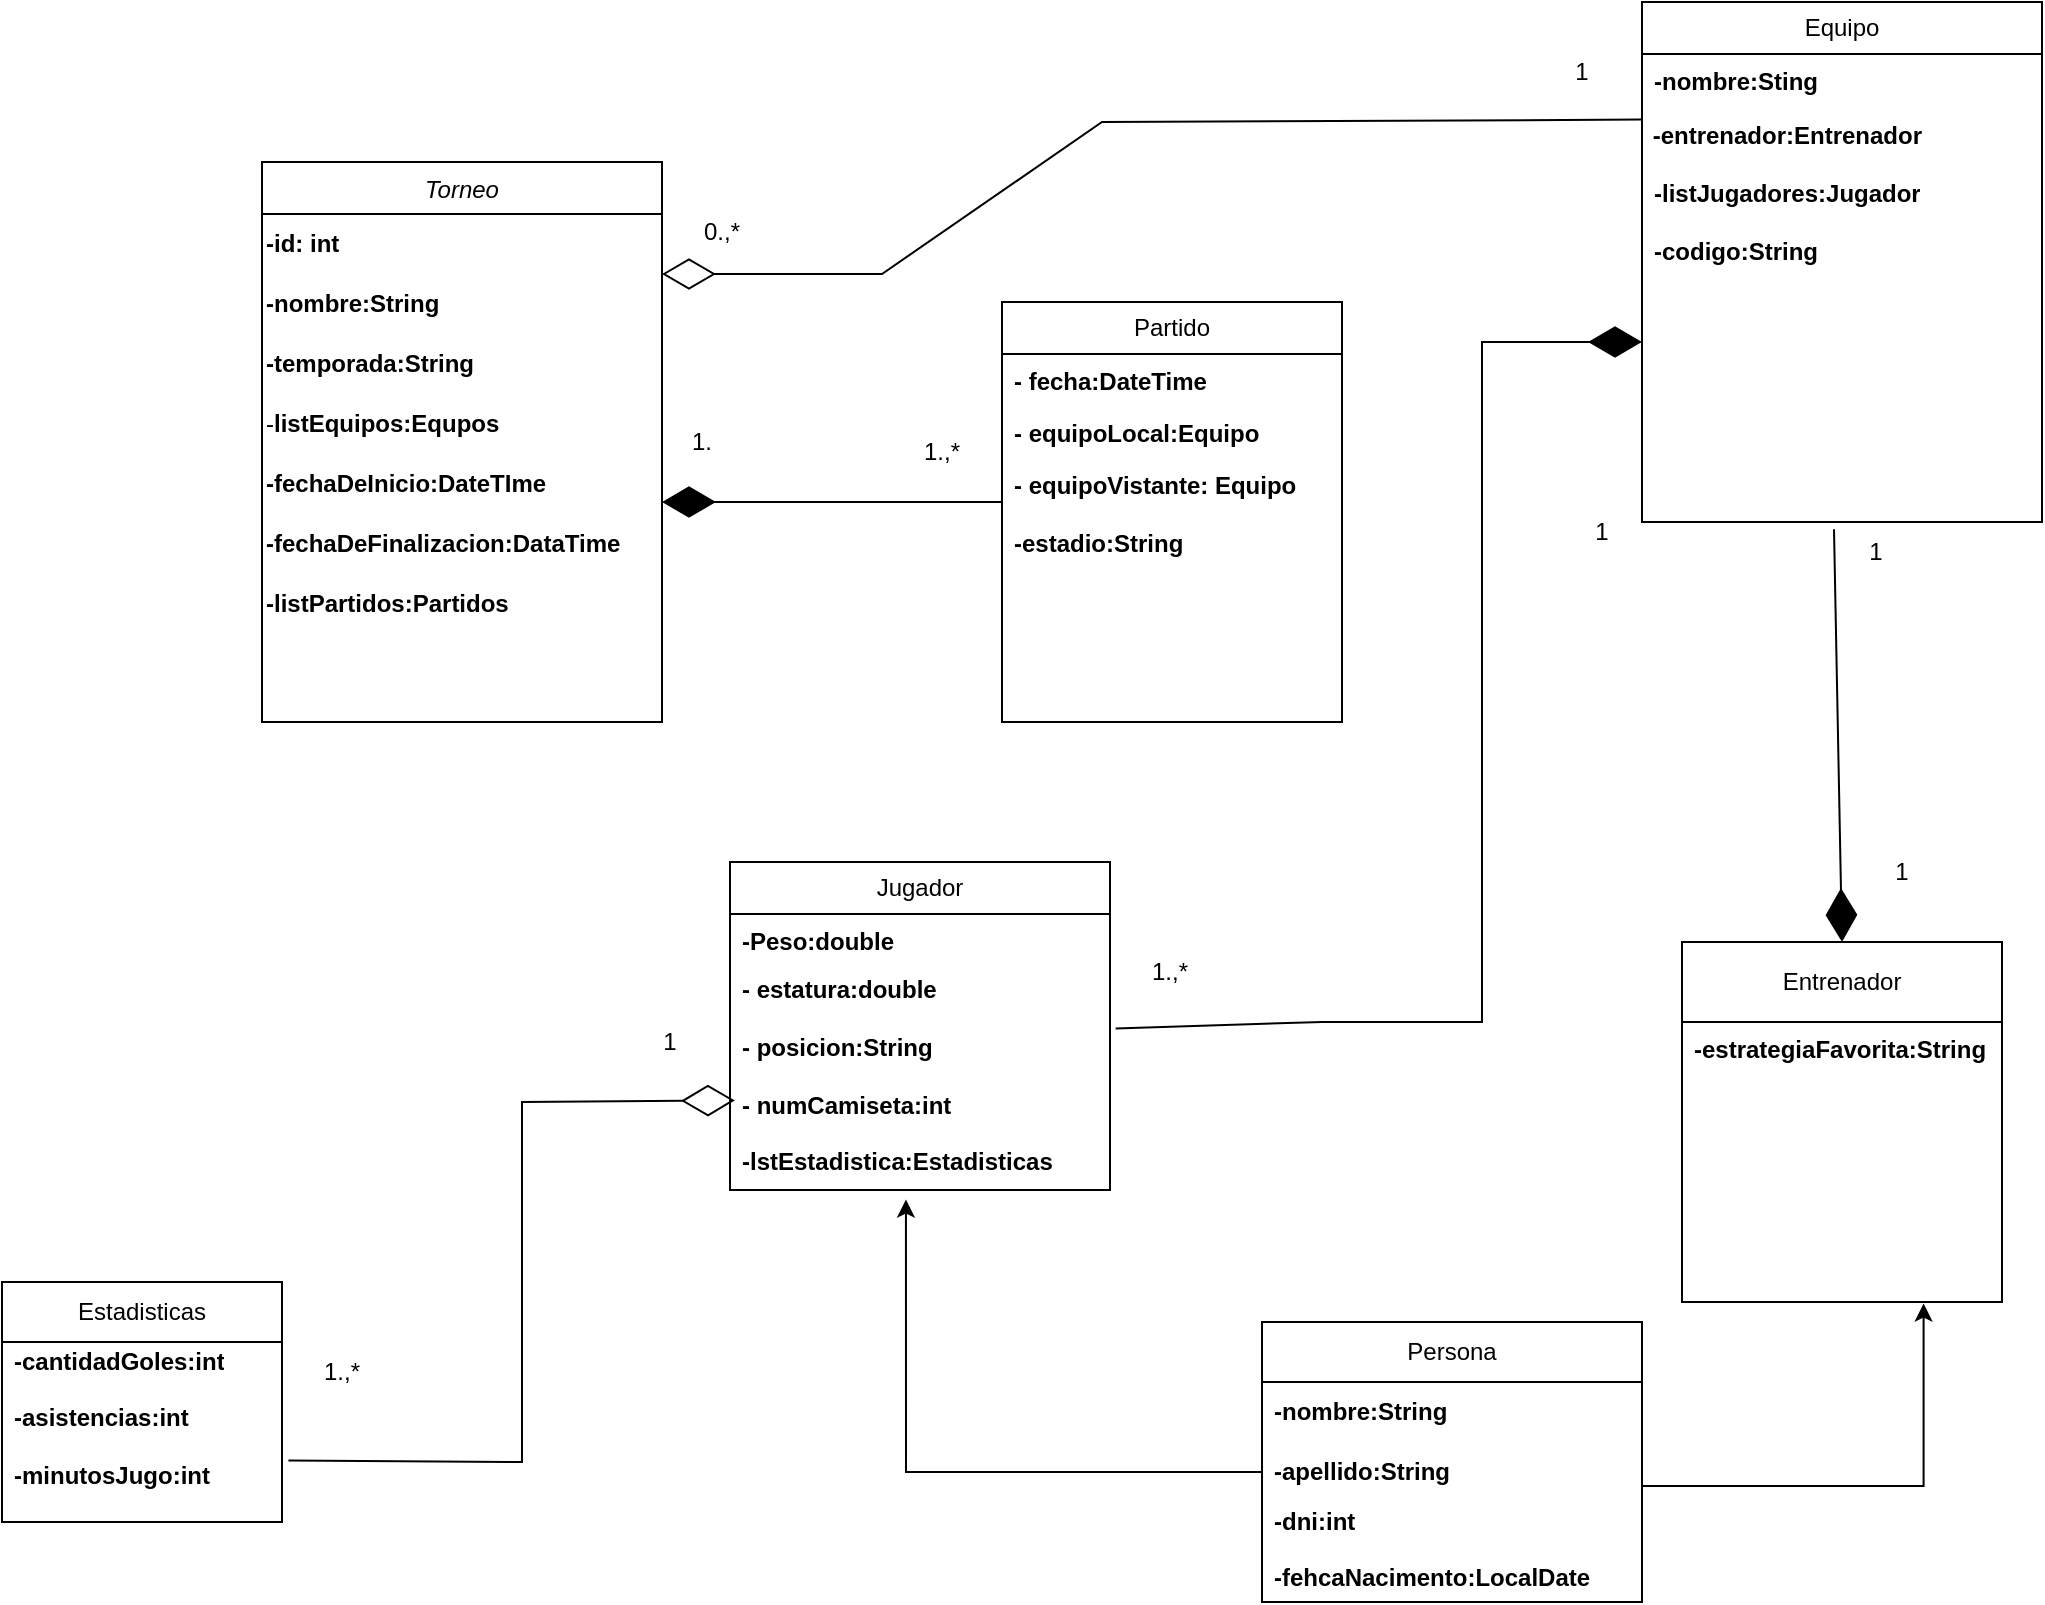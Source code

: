 <mxfile version="28.2.0">
  <diagram id="C5RBs43oDa-KdzZeNtuy" name="Page-1">
    <mxGraphModel dx="2108" dy="1731" grid="1" gridSize="10" guides="1" tooltips="1" connect="1" arrows="1" fold="1" page="1" pageScale="1" pageWidth="827" pageHeight="1169" math="0" shadow="0">
      <root>
        <mxCell id="WIyWlLk6GJQsqaUBKTNV-0" />
        <mxCell id="WIyWlLk6GJQsqaUBKTNV-1" parent="WIyWlLk6GJQsqaUBKTNV-0" />
        <mxCell id="zkfFHV4jXpPFQw0GAbJ--0" value="Torneo" style="swimlane;fontStyle=2;align=center;verticalAlign=top;childLayout=stackLayout;horizontal=1;startSize=26;horizontalStack=0;resizeParent=1;resizeLast=0;collapsible=1;marginBottom=0;rounded=0;shadow=0;strokeWidth=1;" parent="WIyWlLk6GJQsqaUBKTNV-1" vertex="1">
          <mxGeometry x="-10" y="-70" width="200" height="280" as="geometry">
            <mxRectangle x="220" y="120" width="160" height="26" as="alternateBounds" />
          </mxGeometry>
        </mxCell>
        <mxCell id="wO4Pn6NPAxwfdwNjkspb-6" value="&lt;b&gt;-id: int&lt;/b&gt;" style="text;html=1;align=left;verticalAlign=middle;resizable=0;points=[];autosize=1;strokeColor=none;fillColor=none;" parent="zkfFHV4jXpPFQw0GAbJ--0" vertex="1">
          <mxGeometry y="26" width="200" height="30" as="geometry" />
        </mxCell>
        <mxCell id="wO4Pn6NPAxwfdwNjkspb-7" value="&lt;b&gt;-nombre:String&lt;/b&gt;" style="text;html=1;align=left;verticalAlign=middle;resizable=0;points=[];autosize=1;strokeColor=none;fillColor=none;" parent="zkfFHV4jXpPFQw0GAbJ--0" vertex="1">
          <mxGeometry y="56" width="200" height="30" as="geometry" />
        </mxCell>
        <mxCell id="wO4Pn6NPAxwfdwNjkspb-9" value="&lt;b&gt;-temporada:String&lt;/b&gt;" style="text;html=1;align=left;verticalAlign=middle;resizable=0;points=[];autosize=1;strokeColor=none;fillColor=none;" parent="zkfFHV4jXpPFQw0GAbJ--0" vertex="1">
          <mxGeometry y="86" width="200" height="30" as="geometry" />
        </mxCell>
        <mxCell id="wO4Pn6NPAxwfdwNjkspb-11" value="-&lt;b&gt;listEquipos:Equpos&lt;/b&gt;" style="text;html=1;align=left;verticalAlign=middle;resizable=0;points=[];autosize=1;strokeColor=none;fillColor=none;" parent="zkfFHV4jXpPFQw0GAbJ--0" vertex="1">
          <mxGeometry y="116" width="200" height="30" as="geometry" />
        </mxCell>
        <mxCell id="wO4Pn6NPAxwfdwNjkspb-12" value="&lt;b&gt;-fechaDeInicio:DateTIme&lt;/b&gt;" style="text;html=1;align=left;verticalAlign=middle;resizable=0;points=[];autosize=1;strokeColor=none;fillColor=none;" parent="zkfFHV4jXpPFQw0GAbJ--0" vertex="1">
          <mxGeometry y="146" width="200" height="30" as="geometry" />
        </mxCell>
        <mxCell id="wO4Pn6NPAxwfdwNjkspb-14" value="&lt;b&gt;-fechaDeFinalizacion:DataTime&lt;/b&gt;" style="text;html=1;align=left;verticalAlign=middle;resizable=0;points=[];autosize=1;strokeColor=none;fillColor=none;" parent="zkfFHV4jXpPFQw0GAbJ--0" vertex="1">
          <mxGeometry y="176" width="200" height="30" as="geometry" />
        </mxCell>
        <mxCell id="dJcBfUDihJABM5Fg8Se6-5" value="&lt;b&gt;-listPartidos:Partidos&lt;/b&gt;" style="text;html=1;align=left;verticalAlign=middle;resizable=0;points=[];autosize=1;strokeColor=none;fillColor=none;" vertex="1" parent="zkfFHV4jXpPFQw0GAbJ--0">
          <mxGeometry y="206" width="200" height="30" as="geometry" />
        </mxCell>
        <mxCell id="wO4Pn6NPAxwfdwNjkspb-15" value="Equipo" style="swimlane;fontStyle=0;childLayout=stackLayout;horizontal=1;startSize=26;fillColor=none;horizontalStack=0;resizeParent=1;resizeParentMax=0;resizeLast=0;collapsible=1;marginBottom=0;whiteSpace=wrap;html=1;" parent="WIyWlLk6GJQsqaUBKTNV-1" vertex="1">
          <mxGeometry x="680" y="-150" width="200" height="260" as="geometry" />
        </mxCell>
        <mxCell id="wO4Pn6NPAxwfdwNjkspb-16" value="&lt;b&gt;-nombre:Sting&lt;/b&gt;&lt;div&gt;&lt;b&gt;&lt;br&gt;&lt;/b&gt;&lt;/div&gt;&lt;div&gt;&lt;b&gt;&lt;br&gt;&lt;/b&gt;&lt;/div&gt;&lt;div&gt;&lt;b&gt;&lt;br&gt;&lt;/b&gt;&lt;/div&gt;&lt;div&gt;&lt;b&gt;&lt;br&gt;&lt;/b&gt;&lt;/div&gt;&lt;div&gt;&lt;b&gt;&lt;br&gt;&lt;/b&gt;&lt;/div&gt;&lt;div&gt;&lt;b&gt;-codigo:String&lt;/b&gt;&lt;/div&gt;" style="text;strokeColor=none;fillColor=none;align=left;verticalAlign=top;spacingLeft=4;spacingRight=4;overflow=hidden;rotatable=0;points=[[0,0.5],[1,0.5]];portConstraint=eastwest;whiteSpace=wrap;html=1;" parent="wO4Pn6NPAxwfdwNjkspb-15" vertex="1">
          <mxGeometry y="26" width="200" height="26" as="geometry" />
        </mxCell>
        <mxCell id="wO4Pn6NPAxwfdwNjkspb-25" value="&lt;b&gt;&amp;nbsp;-entrenador:Entrenador&lt;/b&gt;" style="text;html=1;align=left;verticalAlign=middle;resizable=0;points=[];autosize=1;strokeColor=none;fillColor=none;" parent="wO4Pn6NPAxwfdwNjkspb-15" vertex="1">
          <mxGeometry y="52" width="200" height="30" as="geometry" />
        </mxCell>
        <mxCell id="wO4Pn6NPAxwfdwNjkspb-17" value="&lt;div&gt;&lt;b&gt;-listJugadores:Jugador&lt;/b&gt;&lt;/div&gt;&lt;div&gt;&lt;b&gt;&lt;br&gt;&lt;/b&gt;&lt;/div&gt;&lt;div&gt;&lt;b&gt;-codigo:String&amp;nbsp;&lt;/b&gt;&lt;/div&gt;" style="text;strokeColor=none;fillColor=none;align=left;verticalAlign=top;spacingLeft=4;spacingRight=4;overflow=hidden;rotatable=0;points=[[0,0.5],[1,0.5]];portConstraint=eastwest;whiteSpace=wrap;html=1;" parent="wO4Pn6NPAxwfdwNjkspb-15" vertex="1">
          <mxGeometry y="82" width="200" height="178" as="geometry" />
        </mxCell>
        <mxCell id="wO4Pn6NPAxwfdwNjkspb-26" value="Jugador" style="swimlane;fontStyle=0;childLayout=stackLayout;horizontal=1;startSize=26;fillColor=none;horizontalStack=0;resizeParent=1;resizeParentMax=0;resizeLast=0;collapsible=1;marginBottom=0;whiteSpace=wrap;html=1;" parent="WIyWlLk6GJQsqaUBKTNV-1" vertex="1">
          <mxGeometry x="224" y="280" width="190" height="164" as="geometry" />
        </mxCell>
        <mxCell id="wO4Pn6NPAxwfdwNjkspb-27" value="&lt;b&gt;-Peso:double&lt;/b&gt;" style="text;strokeColor=none;fillColor=none;align=left;verticalAlign=top;spacingLeft=4;spacingRight=4;overflow=hidden;rotatable=0;points=[[0,0.5],[1,0.5]];portConstraint=eastwest;whiteSpace=wrap;html=1;" parent="wO4Pn6NPAxwfdwNjkspb-26" vertex="1">
          <mxGeometry y="26" width="190" height="24" as="geometry" />
        </mxCell>
        <mxCell id="wO4Pn6NPAxwfdwNjkspb-29" value="&lt;div&gt;&lt;div&gt;&lt;b style=&quot;background-color: transparent; color: light-dark(rgb(0, 0, 0), rgb(255, 255, 255));&quot;&gt;- estatura:double&lt;/b&gt;&lt;/div&gt;&lt;/div&gt;&lt;div&gt;&lt;b&gt;&lt;br&gt;&lt;/b&gt;&lt;/div&gt;&lt;div&gt;&lt;b&gt;- posicion:String&lt;/b&gt;&lt;/div&gt;&lt;div&gt;&lt;b&gt;&lt;br&gt;&lt;/b&gt;&lt;/div&gt;&lt;div&gt;&lt;b&gt;- numCamiseta:int&lt;/b&gt;&lt;/div&gt;&lt;div&gt;&lt;b&gt;&lt;br&gt;&lt;/b&gt;&lt;/div&gt;&lt;div&gt;&lt;b&gt;-lstEstadistica:Estadisticas&lt;/b&gt;&lt;/div&gt;" style="text;strokeColor=none;fillColor=none;align=left;verticalAlign=top;spacingLeft=4;spacingRight=4;overflow=hidden;rotatable=0;points=[[0,0.5],[1,0.5]];portConstraint=eastwest;whiteSpace=wrap;html=1;" parent="wO4Pn6NPAxwfdwNjkspb-26" vertex="1">
          <mxGeometry y="50" width="190" height="114" as="geometry" />
        </mxCell>
        <mxCell id="wO4Pn6NPAxwfdwNjkspb-30" value="Entrenador" style="swimlane;fontStyle=0;childLayout=stackLayout;horizontal=1;startSize=40;fillColor=none;horizontalStack=0;resizeParent=1;resizeParentMax=0;resizeLast=0;collapsible=1;marginBottom=0;whiteSpace=wrap;html=1;" parent="WIyWlLk6GJQsqaUBKTNV-1" vertex="1">
          <mxGeometry x="700" y="320" width="160" height="180" as="geometry" />
        </mxCell>
        <mxCell id="wO4Pn6NPAxwfdwNjkspb-31" value="&lt;div&gt;&lt;div&gt;&lt;b&gt;-estrategiaFavorita:String&lt;/b&gt;&lt;/div&gt;&lt;/div&gt;" style="text;strokeColor=none;fillColor=none;align=left;verticalAlign=top;spacingLeft=4;spacingRight=4;overflow=hidden;rotatable=0;points=[[0,0.5],[1,0.5]];portConstraint=eastwest;whiteSpace=wrap;html=1;" parent="wO4Pn6NPAxwfdwNjkspb-30" vertex="1">
          <mxGeometry y="40" width="160" height="70" as="geometry" />
        </mxCell>
        <mxCell id="wO4Pn6NPAxwfdwNjkspb-32" value="&lt;div&gt;&lt;br&gt;&lt;/div&gt;&lt;div&gt;&lt;br&gt;&lt;/div&gt;" style="text;strokeColor=none;fillColor=none;align=left;verticalAlign=top;spacingLeft=4;spacingRight=4;overflow=hidden;rotatable=0;points=[[0,0.5],[1,0.5]];portConstraint=eastwest;whiteSpace=wrap;html=1;" parent="wO4Pn6NPAxwfdwNjkspb-30" vertex="1">
          <mxGeometry y="110" width="160" height="70" as="geometry" />
        </mxCell>
        <mxCell id="wO4Pn6NPAxwfdwNjkspb-33" value="&lt;div&gt;&lt;div&gt;&lt;br&gt;&lt;/div&gt;&lt;/div&gt;" style="text;strokeColor=none;fillColor=none;align=left;verticalAlign=top;spacingLeft=4;spacingRight=4;overflow=hidden;rotatable=0;points=[[0,0.5],[1,0.5]];portConstraint=eastwest;whiteSpace=wrap;html=1;" parent="wO4Pn6NPAxwfdwNjkspb-30" vertex="1">
          <mxGeometry y="180" width="160" as="geometry" />
        </mxCell>
        <mxCell id="wO4Pn6NPAxwfdwNjkspb-37" value="Partido" style="swimlane;fontStyle=0;childLayout=stackLayout;horizontal=1;startSize=26;fillColor=none;horizontalStack=0;resizeParent=1;resizeParentMax=0;resizeLast=0;collapsible=1;marginBottom=0;whiteSpace=wrap;html=1;" parent="WIyWlLk6GJQsqaUBKTNV-1" vertex="1">
          <mxGeometry x="360" width="170" height="210" as="geometry" />
        </mxCell>
        <mxCell id="wO4Pn6NPAxwfdwNjkspb-38" value="&lt;b&gt;- fecha:DateTime&lt;/b&gt;" style="text;strokeColor=none;fillColor=none;align=left;verticalAlign=top;spacingLeft=4;spacingRight=4;overflow=hidden;rotatable=0;points=[[0,0.5],[1,0.5]];portConstraint=eastwest;whiteSpace=wrap;html=1;" parent="wO4Pn6NPAxwfdwNjkspb-37" vertex="1">
          <mxGeometry y="26" width="170" height="26" as="geometry" />
        </mxCell>
        <mxCell id="wO4Pn6NPAxwfdwNjkspb-39" value="&lt;b&gt;- equipoLocal:Equipo&lt;/b&gt;&lt;div&gt;&lt;b&gt;&lt;br&gt;&lt;/b&gt;&lt;/div&gt;&lt;div&gt;&lt;b&gt;||&lt;/b&gt;&lt;/div&gt;" style="text;strokeColor=none;fillColor=none;align=left;verticalAlign=top;spacingLeft=4;spacingRight=4;overflow=hidden;rotatable=0;points=[[0,0.5],[1,0.5]];portConstraint=eastwest;whiteSpace=wrap;html=1;" parent="wO4Pn6NPAxwfdwNjkspb-37" vertex="1">
          <mxGeometry y="52" width="170" height="26" as="geometry" />
        </mxCell>
        <mxCell id="wO4Pn6NPAxwfdwNjkspb-40" value="&lt;b&gt;- equipoVistante: Equipo&lt;/b&gt;&lt;div&gt;&lt;br&gt;&lt;/div&gt;&lt;div&gt;&lt;b&gt;-estadio:String&lt;/b&gt;&lt;/div&gt;&lt;div&gt;&lt;br&gt;&lt;/div&gt;&lt;div&gt;&lt;br&gt;&lt;/div&gt;&lt;div&gt;&lt;br&gt;&lt;/div&gt;&lt;div&gt;&lt;br&gt;&lt;/div&gt;" style="text;strokeColor=none;fillColor=none;align=left;verticalAlign=top;spacingLeft=4;spacingRight=4;overflow=hidden;rotatable=0;points=[[0,0.5],[1,0.5]];portConstraint=eastwest;whiteSpace=wrap;html=1;" parent="wO4Pn6NPAxwfdwNjkspb-37" vertex="1">
          <mxGeometry y="78" width="170" height="132" as="geometry" />
        </mxCell>
        <mxCell id="wO4Pn6NPAxwfdwNjkspb-56" value="0.,*" style="text;html=1;align=center;verticalAlign=middle;whiteSpace=wrap;rounded=0;" parent="WIyWlLk6GJQsqaUBKTNV-1" vertex="1">
          <mxGeometry x="190" y="-50" width="60" height="30" as="geometry" />
        </mxCell>
        <mxCell id="wO4Pn6NPAxwfdwNjkspb-58" value="1" style="text;html=1;align=center;verticalAlign=middle;whiteSpace=wrap;rounded=0;" parent="WIyWlLk6GJQsqaUBKTNV-1" vertex="1">
          <mxGeometry x="620" y="-130" width="60" height="30" as="geometry" />
        </mxCell>
        <mxCell id="wO4Pn6NPAxwfdwNjkspb-61" value="1." style="text;html=1;align=center;verticalAlign=middle;whiteSpace=wrap;rounded=0;" parent="WIyWlLk6GJQsqaUBKTNV-1" vertex="1">
          <mxGeometry x="180" y="55" width="60" height="30" as="geometry" />
        </mxCell>
        <mxCell id="wO4Pn6NPAxwfdwNjkspb-67" value="1" style="text;html=1;align=center;verticalAlign=middle;whiteSpace=wrap;rounded=0;" parent="WIyWlLk6GJQsqaUBKTNV-1" vertex="1">
          <mxGeometry x="630" y="100" width="60" height="30" as="geometry" />
        </mxCell>
        <mxCell id="wO4Pn6NPAxwfdwNjkspb-74" value="1" style="text;html=1;align=center;verticalAlign=middle;whiteSpace=wrap;rounded=0;" parent="WIyWlLk6GJQsqaUBKTNV-1" vertex="1">
          <mxGeometry x="780" y="270" width="60" height="30" as="geometry" />
        </mxCell>
        <mxCell id="wO4Pn6NPAxwfdwNjkspb-76" value="1" style="text;html=1;align=center;verticalAlign=middle;whiteSpace=wrap;rounded=0;" parent="WIyWlLk6GJQsqaUBKTNV-1" vertex="1">
          <mxGeometry x="767" y="110" width="60" height="30" as="geometry" />
        </mxCell>
        <mxCell id="wO4Pn6NPAxwfdwNjkspb-69" value="" style="endArrow=diamondThin;endFill=0;endSize=24;html=1;rounded=0;exitX=0;exitY=0.227;exitDx=0;exitDy=0;exitPerimeter=0;" parent="WIyWlLk6GJQsqaUBKTNV-1" source="wO4Pn6NPAxwfdwNjkspb-25" edge="1">
          <mxGeometry width="160" relative="1" as="geometry">
            <mxPoint x="680" y="-128" as="sourcePoint" />
            <mxPoint x="190" y="-14" as="targetPoint" />
            <Array as="points">
              <mxPoint x="410" y="-90" />
              <mxPoint x="300" y="-14" />
            </Array>
          </mxGeometry>
        </mxCell>
        <mxCell id="XtKnO-VbN_krBFasiwSY-2" value="1.,*" style="text;html=1;align=center;verticalAlign=middle;whiteSpace=wrap;rounded=0;" parent="WIyWlLk6GJQsqaUBKTNV-1" vertex="1">
          <mxGeometry x="300" y="60" width="60" height="30" as="geometry" />
        </mxCell>
        <mxCell id="F7hK71Qs3mChcDKQDE-1-0" value="Estadisticas" style="swimlane;fontStyle=0;childLayout=stackLayout;horizontal=1;startSize=30;horizontalStack=0;resizeParent=1;resizeParentMax=0;resizeLast=0;collapsible=1;marginBottom=0;whiteSpace=wrap;html=1;" parent="WIyWlLk6GJQsqaUBKTNV-1" vertex="1">
          <mxGeometry x="-140" y="490" width="140" height="120" as="geometry" />
        </mxCell>
        <mxCell id="F7hK71Qs3mChcDKQDE-1-2" value="&lt;b&gt;-cantidadGoles:int&lt;/b&gt;&lt;div&gt;&lt;b&gt;&lt;br&gt;&lt;/b&gt;&lt;/div&gt;&lt;div&gt;&lt;b&gt;-asistencias:int&lt;/b&gt;&lt;/div&gt;&lt;div&gt;&lt;b style=&quot;background-color: transparent; color: light-dark(rgb(0, 0, 0), rgb(255, 255, 255));&quot;&gt;&lt;br&gt;&lt;/b&gt;&lt;/div&gt;&lt;div&gt;&lt;b style=&quot;background-color: transparent; color: light-dark(rgb(0, 0, 0), rgb(255, 255, 255));&quot;&gt;-minutosJugo:int&lt;/b&gt;&lt;/div&gt;&lt;div&gt;&lt;div&gt;&lt;br&gt;&lt;/div&gt;&lt;/div&gt;" style="text;strokeColor=none;fillColor=none;align=left;verticalAlign=middle;spacingLeft=4;spacingRight=4;overflow=hidden;points=[[0,0.5],[1,0.5]];portConstraint=eastwest;rotatable=0;whiteSpace=wrap;html=1;" parent="F7hK71Qs3mChcDKQDE-1-0" vertex="1">
          <mxGeometry y="30" width="140" height="90" as="geometry" />
        </mxCell>
        <mxCell id="F7hK71Qs3mChcDKQDE-1-3" value="&lt;div&gt;&lt;br&gt;&lt;/div&gt;" style="text;strokeColor=none;fillColor=none;align=left;verticalAlign=middle;spacingLeft=4;spacingRight=4;overflow=hidden;points=[[0,0.5],[1,0.5]];portConstraint=eastwest;rotatable=0;whiteSpace=wrap;html=1;" parent="F7hK71Qs3mChcDKQDE-1-0" vertex="1">
          <mxGeometry y="120" width="140" as="geometry" />
        </mxCell>
        <mxCell id="F7hK71Qs3mChcDKQDE-1-8" value="1" style="text;html=1;align=center;verticalAlign=middle;whiteSpace=wrap;rounded=0;" parent="WIyWlLk6GJQsqaUBKTNV-1" vertex="1">
          <mxGeometry x="164" y="350" width="60" height="40" as="geometry" />
        </mxCell>
        <mxCell id="F7hK71Qs3mChcDKQDE-1-9" value="1.,*" style="text;html=1;align=center;verticalAlign=middle;whiteSpace=wrap;rounded=0;" parent="WIyWlLk6GJQsqaUBKTNV-1" vertex="1">
          <mxGeometry x="414" y="320" width="60" height="30" as="geometry" />
        </mxCell>
        <mxCell id="F7hK71Qs3mChcDKQDE-1-12" value="1.,*" style="text;html=1;align=center;verticalAlign=middle;whiteSpace=wrap;rounded=0;" parent="WIyWlLk6GJQsqaUBKTNV-1" vertex="1">
          <mxGeometry y="520" width="60" height="30" as="geometry" />
        </mxCell>
        <mxCell id="dJcBfUDihJABM5Fg8Se6-6" value="Persona" style="swimlane;fontStyle=0;childLayout=stackLayout;horizontal=1;startSize=30;horizontalStack=0;resizeParent=1;resizeParentMax=0;resizeLast=0;collapsible=1;marginBottom=0;whiteSpace=wrap;html=1;" vertex="1" parent="WIyWlLk6GJQsqaUBKTNV-1">
          <mxGeometry x="490" y="510" width="190" height="140" as="geometry" />
        </mxCell>
        <mxCell id="dJcBfUDihJABM5Fg8Se6-7" value="&lt;b&gt;-nombre:String&lt;/b&gt;" style="text;strokeColor=none;fillColor=none;align=left;verticalAlign=middle;spacingLeft=4;spacingRight=4;overflow=hidden;points=[[0,0.5],[1,0.5]];portConstraint=eastwest;rotatable=0;whiteSpace=wrap;html=1;" vertex="1" parent="dJcBfUDihJABM5Fg8Se6-6">
          <mxGeometry y="30" width="190" height="30" as="geometry" />
        </mxCell>
        <mxCell id="dJcBfUDihJABM5Fg8Se6-8" value="&lt;b&gt;-apellido:String&lt;/b&gt;" style="text;strokeColor=none;fillColor=none;align=left;verticalAlign=middle;spacingLeft=4;spacingRight=4;overflow=hidden;points=[[0,0.5],[1,0.5]];portConstraint=eastwest;rotatable=0;whiteSpace=wrap;html=1;" vertex="1" parent="dJcBfUDihJABM5Fg8Se6-6">
          <mxGeometry y="60" width="190" height="30" as="geometry" />
        </mxCell>
        <mxCell id="dJcBfUDihJABM5Fg8Se6-9" value="&lt;b&gt;-dni:int&lt;/b&gt;&lt;div&gt;&lt;b&gt;&lt;br&gt;&lt;/b&gt;&lt;/div&gt;&lt;div&gt;&lt;b&gt;-fehcaNacimento:LocalDate&lt;/b&gt;&lt;/div&gt;&lt;div&gt;&lt;b&gt;&lt;br&gt;&lt;/b&gt;&lt;/div&gt;&lt;div&gt;&lt;b&gt;-&lt;/b&gt;&lt;/div&gt;" style="text;strokeColor=none;fillColor=none;align=left;verticalAlign=middle;spacingLeft=4;spacingRight=4;overflow=hidden;points=[[0,0.5],[1,0.5]];portConstraint=eastwest;rotatable=0;whiteSpace=wrap;html=1;" vertex="1" parent="dJcBfUDihJABM5Fg8Se6-6">
          <mxGeometry y="90" width="190" height="50" as="geometry" />
        </mxCell>
        <mxCell id="dJcBfUDihJABM5Fg8Se6-16" style="edgeStyle=orthogonalEdgeStyle;rounded=0;orthogonalLoop=1;jettySize=auto;html=1;entryX=0.755;entryY=1.011;entryDx=0;entryDy=0;entryPerimeter=0;" edge="1" parent="WIyWlLk6GJQsqaUBKTNV-1" target="wO4Pn6NPAxwfdwNjkspb-32">
          <mxGeometry relative="1" as="geometry">
            <mxPoint x="680" y="592" as="sourcePoint" />
            <mxPoint x="773.6" y="508.31" as="targetPoint" />
            <Array as="points">
              <mxPoint x="821" y="592" />
            </Array>
          </mxGeometry>
        </mxCell>
        <mxCell id="dJcBfUDihJABM5Fg8Se6-15" style="edgeStyle=orthogonalEdgeStyle;rounded=0;orthogonalLoop=1;jettySize=auto;html=1;entryX=0.463;entryY=1.042;entryDx=0;entryDy=0;entryPerimeter=0;" edge="1" parent="WIyWlLk6GJQsqaUBKTNV-1" source="dJcBfUDihJABM5Fg8Se6-8" target="wO4Pn6NPAxwfdwNjkspb-29">
          <mxGeometry relative="1" as="geometry">
            <mxPoint x="310" y="480" as="targetPoint" />
            <Array as="points">
              <mxPoint x="312" y="585" />
            </Array>
          </mxGeometry>
        </mxCell>
        <mxCell id="dJcBfUDihJABM5Fg8Se6-17" value="" style="endArrow=diamondThin;endFill=1;endSize=24;html=1;rounded=0;" edge="1" parent="WIyWlLk6GJQsqaUBKTNV-1">
          <mxGeometry width="160" relative="1" as="geometry">
            <mxPoint x="360" y="100" as="sourcePoint" />
            <mxPoint x="190" y="100" as="targetPoint" />
            <Array as="points">
              <mxPoint x="270" y="100" />
            </Array>
          </mxGeometry>
        </mxCell>
        <mxCell id="dJcBfUDihJABM5Fg8Se6-18" value="" style="endArrow=diamondThin;endFill=1;endSize=24;html=1;rounded=0;exitX=1.019;exitY=0.6;exitDx=0;exitDy=0;exitPerimeter=0;entryX=0.004;entryY=0.692;entryDx=0;entryDy=0;entryPerimeter=0;" edge="1" parent="WIyWlLk6GJQsqaUBKTNV-1">
          <mxGeometry width="160" relative="1" as="geometry">
            <mxPoint x="416.81" y="363.22" as="sourcePoint" />
            <mxPoint x="680.0" y="19.996" as="targetPoint" />
            <Array as="points">
              <mxPoint x="520" y="360" />
              <mxPoint x="600" y="360" />
              <mxPoint x="600" y="20" />
            </Array>
          </mxGeometry>
        </mxCell>
        <mxCell id="dJcBfUDihJABM5Fg8Se6-20" value="" style="endArrow=diamondThin;endFill=1;endSize=24;html=1;rounded=0;entryX=0.5;entryY=0;entryDx=0;entryDy=0;exitX=0.15;exitY=0.12;exitDx=0;exitDy=0;exitPerimeter=0;" edge="1" parent="WIyWlLk6GJQsqaUBKTNV-1" source="wO4Pn6NPAxwfdwNjkspb-76" target="wO4Pn6NPAxwfdwNjkspb-30">
          <mxGeometry width="160" relative="1" as="geometry">
            <mxPoint x="620" y="290" as="sourcePoint" />
            <mxPoint x="780" y="290" as="targetPoint" />
          </mxGeometry>
        </mxCell>
        <mxCell id="dJcBfUDihJABM5Fg8Se6-22" value="" style="endArrow=diamondThin;endFill=0;endSize=24;html=1;rounded=0;exitX=1.023;exitY=0.658;exitDx=0;exitDy=0;exitPerimeter=0;entryX=0.013;entryY=0.607;entryDx=0;entryDy=0;entryPerimeter=0;" edge="1" parent="WIyWlLk6GJQsqaUBKTNV-1" source="F7hK71Qs3mChcDKQDE-1-2" target="wO4Pn6NPAxwfdwNjkspb-29">
          <mxGeometry width="160" relative="1" as="geometry">
            <mxPoint x="-215.16" y="584.03" as="sourcePoint" />
            <mxPoint x="224" y="394" as="targetPoint" />
            <Array as="points">
              <mxPoint x="120" y="580" />
              <mxPoint x="120" y="400" />
            </Array>
          </mxGeometry>
        </mxCell>
      </root>
    </mxGraphModel>
  </diagram>
</mxfile>
